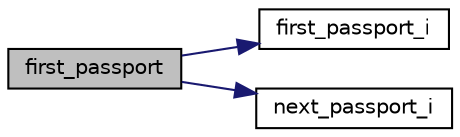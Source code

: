 digraph "first_passport"
{
  edge [fontname="Helvetica",fontsize="10",labelfontname="Helvetica",labelfontsize="10"];
  node [fontname="Helvetica",fontsize="10",shape=record];
  rankdir="LR";
  Node0 [label="first_passport",height=0.2,width=0.4,color="black", fillcolor="grey75", style="filled", fontcolor="black"];
  Node0 -> Node1 [color="midnightblue",fontsize="10",style="solid",fontname="Helvetica"];
  Node1 [label="first_passport_i",height=0.2,width=0.4,color="black", fillcolor="white", style="filled",URL="$d0/dda/number__partition_8_c.html#a55d261ef239bdfff783bd501afa5f37f"];
  Node0 -> Node2 [color="midnightblue",fontsize="10",style="solid",fontname="Helvetica"];
  Node2 [label="next_passport_i",height=0.2,width=0.4,color="black", fillcolor="white", style="filled",URL="$d0/dda/number__partition_8_c.html#a9f22020a31cc9ad379f8a224896c8472"];
}
